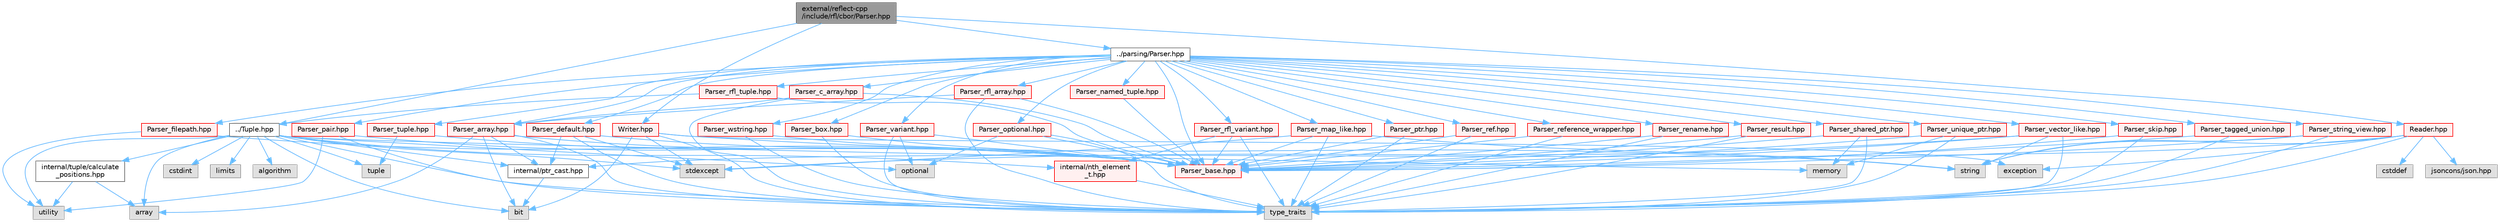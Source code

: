 digraph "external/reflect-cpp/include/rfl/cbor/Parser.hpp"
{
 // LATEX_PDF_SIZE
  bgcolor="transparent";
  edge [fontname=Helvetica,fontsize=10,labelfontname=Helvetica,labelfontsize=10];
  node [fontname=Helvetica,fontsize=10,shape=box,height=0.2,width=0.4];
  Node1 [id="Node000001",label="external/reflect-cpp\l/include/rfl/cbor/Parser.hpp",height=0.2,width=0.4,color="gray40", fillcolor="grey60", style="filled", fontcolor="black",tooltip=" "];
  Node1 -> Node2 [id="edge1_Node000001_Node000002",color="steelblue1",style="solid",tooltip=" "];
  Node2 [id="Node000002",label="../Tuple.hpp",height=0.2,width=0.4,color="grey40", fillcolor="white", style="filled",URL="$_tuple_8hpp.html",tooltip=" "];
  Node2 -> Node3 [id="edge2_Node000002_Node000003",color="steelblue1",style="solid",tooltip=" "];
  Node3 [id="Node000003",label="algorithm",height=0.2,width=0.4,color="grey60", fillcolor="#E0E0E0", style="filled",tooltip=" "];
  Node2 -> Node4 [id="edge3_Node000002_Node000004",color="steelblue1",style="solid",tooltip=" "];
  Node4 [id="Node000004",label="array",height=0.2,width=0.4,color="grey60", fillcolor="#E0E0E0", style="filled",tooltip=" "];
  Node2 -> Node5 [id="edge4_Node000002_Node000005",color="steelblue1",style="solid",tooltip=" "];
  Node5 [id="Node000005",label="bit",height=0.2,width=0.4,color="grey60", fillcolor="#E0E0E0", style="filled",tooltip=" "];
  Node2 -> Node6 [id="edge5_Node000002_Node000006",color="steelblue1",style="solid",tooltip=" "];
  Node6 [id="Node000006",label="cstdint",height=0.2,width=0.4,color="grey60", fillcolor="#E0E0E0", style="filled",tooltip=" "];
  Node2 -> Node7 [id="edge6_Node000002_Node000007",color="steelblue1",style="solid",tooltip=" "];
  Node7 [id="Node000007",label="limits",height=0.2,width=0.4,color="grey60", fillcolor="#E0E0E0", style="filled",tooltip=" "];
  Node2 -> Node8 [id="edge7_Node000002_Node000008",color="steelblue1",style="solid",tooltip=" "];
  Node8 [id="Node000008",label="memory",height=0.2,width=0.4,color="grey60", fillcolor="#E0E0E0", style="filled",tooltip=" "];
  Node2 -> Node9 [id="edge8_Node000002_Node000009",color="steelblue1",style="solid",tooltip=" "];
  Node9 [id="Node000009",label="optional",height=0.2,width=0.4,color="grey60", fillcolor="#E0E0E0", style="filled",tooltip=" "];
  Node2 -> Node10 [id="edge9_Node000002_Node000010",color="steelblue1",style="solid",tooltip=" "];
  Node10 [id="Node000010",label="stdexcept",height=0.2,width=0.4,color="grey60", fillcolor="#E0E0E0", style="filled",tooltip=" "];
  Node2 -> Node11 [id="edge10_Node000002_Node000011",color="steelblue1",style="solid",tooltip=" "];
  Node11 [id="Node000011",label="tuple",height=0.2,width=0.4,color="grey60", fillcolor="#E0E0E0", style="filled",tooltip=" "];
  Node2 -> Node12 [id="edge11_Node000002_Node000012",color="steelblue1",style="solid",tooltip=" "];
  Node12 [id="Node000012",label="type_traits",height=0.2,width=0.4,color="grey60", fillcolor="#E0E0E0", style="filled",tooltip=" "];
  Node2 -> Node13 [id="edge12_Node000002_Node000013",color="steelblue1",style="solid",tooltip=" "];
  Node13 [id="Node000013",label="utility",height=0.2,width=0.4,color="grey60", fillcolor="#E0E0E0", style="filled",tooltip=" "];
  Node2 -> Node14 [id="edge13_Node000002_Node000014",color="steelblue1",style="solid",tooltip=" "];
  Node14 [id="Node000014",label="internal/nth_element\l_t.hpp",height=0.2,width=0.4,color="red", fillcolor="#FFF0F0", style="filled",URL="$nth__element__t_8hpp.html",tooltip=" "];
  Node14 -> Node12 [id="edge14_Node000014_Node000012",color="steelblue1",style="solid",tooltip=" "];
  Node2 -> Node16 [id="edge15_Node000002_Node000016",color="steelblue1",style="solid",tooltip=" "];
  Node16 [id="Node000016",label="internal/ptr_cast.hpp",height=0.2,width=0.4,color="grey40", fillcolor="white", style="filled",URL="$ptr__cast_8hpp.html",tooltip=" "];
  Node16 -> Node5 [id="edge16_Node000016_Node000005",color="steelblue1",style="solid",tooltip=" "];
  Node2 -> Node17 [id="edge17_Node000002_Node000017",color="steelblue1",style="solid",tooltip=" "];
  Node17 [id="Node000017",label="internal/tuple/calculate\l_positions.hpp",height=0.2,width=0.4,color="grey40", fillcolor="white", style="filled",URL="$calculate__positions_8hpp.html",tooltip=" "];
  Node17 -> Node4 [id="edge18_Node000017_Node000004",color="steelblue1",style="solid",tooltip=" "];
  Node17 -> Node13 [id="edge19_Node000017_Node000013",color="steelblue1",style="solid",tooltip=" "];
  Node1 -> Node18 [id="edge20_Node000001_Node000018",color="steelblue1",style="solid",tooltip=" "];
  Node18 [id="Node000018",label="../parsing/Parser.hpp",height=0.2,width=0.4,color="grey40", fillcolor="white", style="filled",URL="$parsing_2_parser_8hpp.html",tooltip=" "];
  Node18 -> Node19 [id="edge21_Node000018_Node000019",color="steelblue1",style="solid",tooltip=" "];
  Node19 [id="Node000019",label="Parser_array.hpp",height=0.2,width=0.4,color="red", fillcolor="#FFF0F0", style="filled",URL="$_parser__array_8hpp.html",tooltip=" "];
  Node19 -> Node4 [id="edge22_Node000019_Node000004",color="steelblue1",style="solid",tooltip=" "];
  Node19 -> Node5 [id="edge23_Node000019_Node000005",color="steelblue1",style="solid",tooltip=" "];
  Node19 -> Node12 [id="edge24_Node000019_Node000012",color="steelblue1",style="solid",tooltip=" "];
  Node19 -> Node16 [id="edge25_Node000019_Node000016",color="steelblue1",style="solid",tooltip=" "];
  Node19 -> Node35 [id="edge26_Node000019_Node000035",color="steelblue1",style="solid",tooltip=" "];
  Node35 [id="Node000035",label="Parser_base.hpp",height=0.2,width=0.4,color="red", fillcolor="#FFF0F0", style="filled",URL="$_parser__base_8hpp.html",tooltip=" "];
  Node18 -> Node35 [id="edge27_Node000018_Node000035",color="steelblue1",style="solid",tooltip=" "];
  Node18 -> Node62 [id="edge28_Node000018_Node000062",color="steelblue1",style="solid",tooltip=" "];
  Node62 [id="Node000062",label="Parser_box.hpp",height=0.2,width=0.4,color="red", fillcolor="#FFF0F0", style="filled",URL="$_parser__box_8hpp.html",tooltip=" "];
  Node62 -> Node12 [id="edge29_Node000062_Node000012",color="steelblue1",style="solid",tooltip=" "];
  Node62 -> Node35 [id="edge30_Node000062_Node000035",color="steelblue1",style="solid",tooltip=" "];
  Node18 -> Node64 [id="edge31_Node000018_Node000064",color="steelblue1",style="solid",tooltip=" "];
  Node64 [id="Node000064",label="Parser_c_array.hpp",height=0.2,width=0.4,color="red", fillcolor="#FFF0F0", style="filled",URL="$_parser__c__array_8hpp.html",tooltip=" "];
  Node64 -> Node12 [id="edge32_Node000064_Node000012",color="steelblue1",style="solid",tooltip=" "];
  Node64 -> Node19 [id="edge33_Node000064_Node000019",color="steelblue1",style="solid",tooltip=" "];
  Node64 -> Node35 [id="edge34_Node000064_Node000035",color="steelblue1",style="solid",tooltip=" "];
  Node18 -> Node65 [id="edge35_Node000018_Node000065",color="steelblue1",style="solid",tooltip=" "];
  Node65 [id="Node000065",label="Parser_default.hpp",height=0.2,width=0.4,color="red", fillcolor="#FFF0F0", style="filled",URL="$_parser__default_8hpp.html",tooltip=" "];
  Node65 -> Node10 [id="edge36_Node000065_Node000010",color="steelblue1",style="solid",tooltip=" "];
  Node65 -> Node12 [id="edge37_Node000065_Node000012",color="steelblue1",style="solid",tooltip=" "];
  Node65 -> Node16 [id="edge38_Node000065_Node000016",color="steelblue1",style="solid",tooltip=" "];
  Node65 -> Node35 [id="edge39_Node000065_Node000035",color="steelblue1",style="solid",tooltip=" "];
  Node18 -> Node168 [id="edge40_Node000018_Node000168",color="steelblue1",style="solid",tooltip=" "];
  Node168 [id="Node000168",label="Parser_filepath.hpp",height=0.2,width=0.4,color="red", fillcolor="#FFF0F0", style="filled",URL="$_parser__filepath_8hpp.html",tooltip=" "];
  Node168 -> Node13 [id="edge41_Node000168_Node000013",color="steelblue1",style="solid",tooltip=" "];
  Node168 -> Node35 [id="edge42_Node000168_Node000035",color="steelblue1",style="solid",tooltip=" "];
  Node18 -> Node170 [id="edge43_Node000018_Node000170",color="steelblue1",style="solid",tooltip=" "];
  Node170 [id="Node000170",label="Parser_map_like.hpp",height=0.2,width=0.4,color="red", fillcolor="#FFF0F0", style="filled",URL="$_parser__map__like_8hpp.html",tooltip=" "];
  Node170 -> Node10 [id="edge44_Node000170_Node000010",color="steelblue1",style="solid",tooltip=" "];
  Node170 -> Node27 [id="edge45_Node000170_Node000027",color="steelblue1",style="solid",tooltip=" "];
  Node27 [id="Node000027",label="string",height=0.2,width=0.4,color="grey60", fillcolor="#E0E0E0", style="filled",tooltip=" "];
  Node170 -> Node12 [id="edge46_Node000170_Node000012",color="steelblue1",style="solid",tooltip=" "];
  Node170 -> Node35 [id="edge47_Node000170_Node000035",color="steelblue1",style="solid",tooltip=" "];
  Node18 -> Node176 [id="edge48_Node000018_Node000176",color="steelblue1",style="solid",tooltip=" "];
  Node176 [id="Node000176",label="Parser_named_tuple.hpp",height=0.2,width=0.4,color="red", fillcolor="#FFF0F0", style="filled",URL="$_parser__named__tuple_8hpp.html",tooltip=" "];
  Node176 -> Node35 [id="edge49_Node000176_Node000035",color="steelblue1",style="solid",tooltip=" "];
  Node18 -> Node198 [id="edge50_Node000018_Node000198",color="steelblue1",style="solid",tooltip=" "];
  Node198 [id="Node000198",label="Parser_optional.hpp",height=0.2,width=0.4,color="red", fillcolor="#FFF0F0", style="filled",URL="$_parser__optional_8hpp.html",tooltip=" "];
  Node198 -> Node9 [id="edge51_Node000198_Node000009",color="steelblue1",style="solid",tooltip=" "];
  Node198 -> Node12 [id="edge52_Node000198_Node000012",color="steelblue1",style="solid",tooltip=" "];
  Node198 -> Node35 [id="edge53_Node000198_Node000035",color="steelblue1",style="solid",tooltip=" "];
  Node18 -> Node200 [id="edge54_Node000018_Node000200",color="steelblue1",style="solid",tooltip=" "];
  Node200 [id="Node000200",label="Parser_pair.hpp",height=0.2,width=0.4,color="red", fillcolor="#FFF0F0", style="filled",URL="$_parser__pair_8hpp.html",tooltip=" "];
  Node200 -> Node12 [id="edge55_Node000200_Node000012",color="steelblue1",style="solid",tooltip=" "];
  Node200 -> Node13 [id="edge56_Node000200_Node000013",color="steelblue1",style="solid",tooltip=" "];
  Node200 -> Node35 [id="edge57_Node000200_Node000035",color="steelblue1",style="solid",tooltip=" "];
  Node18 -> Node201 [id="edge58_Node000018_Node000201",color="steelblue1",style="solid",tooltip=" "];
  Node201 [id="Node000201",label="Parser_ptr.hpp",height=0.2,width=0.4,color="red", fillcolor="#FFF0F0", style="filled",URL="$_parser__ptr_8hpp.html",tooltip=" "];
  Node201 -> Node12 [id="edge59_Node000201_Node000012",color="steelblue1",style="solid",tooltip=" "];
  Node201 -> Node35 [id="edge60_Node000201_Node000035",color="steelblue1",style="solid",tooltip=" "];
  Node18 -> Node202 [id="edge61_Node000018_Node000202",color="steelblue1",style="solid",tooltip=" "];
  Node202 [id="Node000202",label="Parser_ref.hpp",height=0.2,width=0.4,color="red", fillcolor="#FFF0F0", style="filled",URL="$_parser__ref_8hpp.html",tooltip=" "];
  Node202 -> Node12 [id="edge62_Node000202_Node000012",color="steelblue1",style="solid",tooltip=" "];
  Node202 -> Node35 [id="edge63_Node000202_Node000035",color="steelblue1",style="solid",tooltip=" "];
  Node18 -> Node203 [id="edge64_Node000018_Node000203",color="steelblue1",style="solid",tooltip=" "];
  Node203 [id="Node000203",label="Parser_reference_wrapper.hpp",height=0.2,width=0.4,color="red", fillcolor="#FFF0F0", style="filled",URL="$_parser__reference__wrapper_8hpp.html",tooltip=" "];
  Node203 -> Node12 [id="edge65_Node000203_Node000012",color="steelblue1",style="solid",tooltip=" "];
  Node203 -> Node35 [id="edge66_Node000203_Node000035",color="steelblue1",style="solid",tooltip=" "];
  Node18 -> Node204 [id="edge67_Node000018_Node000204",color="steelblue1",style="solid",tooltip=" "];
  Node204 [id="Node000204",label="Parser_rename.hpp",height=0.2,width=0.4,color="red", fillcolor="#FFF0F0", style="filled",URL="$_parser__rename_8hpp.html",tooltip=" "];
  Node204 -> Node12 [id="edge68_Node000204_Node000012",color="steelblue1",style="solid",tooltip=" "];
  Node204 -> Node35 [id="edge69_Node000204_Node000035",color="steelblue1",style="solid",tooltip=" "];
  Node18 -> Node205 [id="edge70_Node000018_Node000205",color="steelblue1",style="solid",tooltip=" "];
  Node205 [id="Node000205",label="Parser_result.hpp",height=0.2,width=0.4,color="red", fillcolor="#FFF0F0", style="filled",URL="$_parser__result_8hpp.html",tooltip=" "];
  Node205 -> Node12 [id="edge71_Node000205_Node000012",color="steelblue1",style="solid",tooltip=" "];
  Node205 -> Node35 [id="edge72_Node000205_Node000035",color="steelblue1",style="solid",tooltip=" "];
  Node18 -> Node206 [id="edge73_Node000018_Node000206",color="steelblue1",style="solid",tooltip=" "];
  Node206 [id="Node000206",label="Parser_rfl_array.hpp",height=0.2,width=0.4,color="red", fillcolor="#FFF0F0", style="filled",URL="$_parser__rfl__array_8hpp.html",tooltip=" "];
  Node206 -> Node12 [id="edge74_Node000206_Node000012",color="steelblue1",style="solid",tooltip=" "];
  Node206 -> Node19 [id="edge75_Node000206_Node000019",color="steelblue1",style="solid",tooltip=" "];
  Node206 -> Node35 [id="edge76_Node000206_Node000035",color="steelblue1",style="solid",tooltip=" "];
  Node18 -> Node207 [id="edge77_Node000018_Node000207",color="steelblue1",style="solid",tooltip=" "];
  Node207 [id="Node000207",label="Parser_rfl_tuple.hpp",height=0.2,width=0.4,color="red", fillcolor="#FFF0F0", style="filled",URL="$_parser__rfl__tuple_8hpp.html",tooltip=" "];
  Node207 -> Node2 [id="edge78_Node000207_Node000002",color="steelblue1",style="solid",tooltip=" "];
  Node207 -> Node35 [id="edge79_Node000207_Node000035",color="steelblue1",style="solid",tooltip=" "];
  Node18 -> Node213 [id="edge80_Node000018_Node000213",color="steelblue1",style="solid",tooltip=" "];
  Node213 [id="Node000213",label="Parser_rfl_variant.hpp",height=0.2,width=0.4,color="red", fillcolor="#FFF0F0", style="filled",URL="$_parser__rfl__variant_8hpp.html",tooltip=" "];
  Node213 -> Node12 [id="edge81_Node000213_Node000012",color="steelblue1",style="solid",tooltip=" "];
  Node213 -> Node14 [id="edge82_Node000213_Node000014",color="steelblue1",style="solid",tooltip=" "];
  Node213 -> Node35 [id="edge83_Node000213_Node000035",color="steelblue1",style="solid",tooltip=" "];
  Node18 -> Node225 [id="edge84_Node000018_Node000225",color="steelblue1",style="solid",tooltip=" "];
  Node225 [id="Node000225",label="Parser_shared_ptr.hpp",height=0.2,width=0.4,color="red", fillcolor="#FFF0F0", style="filled",URL="$_parser__shared__ptr_8hpp.html",tooltip=" "];
  Node225 -> Node8 [id="edge85_Node000225_Node000008",color="steelblue1",style="solid",tooltip=" "];
  Node225 -> Node12 [id="edge86_Node000225_Node000012",color="steelblue1",style="solid",tooltip=" "];
  Node225 -> Node35 [id="edge87_Node000225_Node000035",color="steelblue1",style="solid",tooltip=" "];
  Node18 -> Node227 [id="edge88_Node000018_Node000227",color="steelblue1",style="solid",tooltip=" "];
  Node227 [id="Node000227",label="Parser_skip.hpp",height=0.2,width=0.4,color="red", fillcolor="#FFF0F0", style="filled",URL="$_parser__skip_8hpp.html",tooltip=" "];
  Node227 -> Node12 [id="edge89_Node000227_Node000012",color="steelblue1",style="solid",tooltip=" "];
  Node227 -> Node35 [id="edge90_Node000227_Node000035",color="steelblue1",style="solid",tooltip=" "];
  Node18 -> Node228 [id="edge91_Node000018_Node000228",color="steelblue1",style="solid",tooltip=" "];
  Node228 [id="Node000228",label="Parser_string_view.hpp",height=0.2,width=0.4,color="red", fillcolor="#FFF0F0", style="filled",URL="$_parser__string__view_8hpp.html",tooltip=" "];
  Node228 -> Node27 [id="edge92_Node000228_Node000027",color="steelblue1",style="solid",tooltip=" "];
  Node228 -> Node12 [id="edge93_Node000228_Node000012",color="steelblue1",style="solid",tooltip=" "];
  Node228 -> Node35 [id="edge94_Node000228_Node000035",color="steelblue1",style="solid",tooltip=" "];
  Node18 -> Node229 [id="edge95_Node000018_Node000229",color="steelblue1",style="solid",tooltip=" "];
  Node229 [id="Node000229",label="Parser_tagged_union.hpp",height=0.2,width=0.4,color="red", fillcolor="#FFF0F0", style="filled",URL="$_parser__tagged__union_8hpp.html",tooltip=" "];
  Node229 -> Node12 [id="edge96_Node000229_Node000012",color="steelblue1",style="solid",tooltip=" "];
  Node229 -> Node35 [id="edge97_Node000229_Node000035",color="steelblue1",style="solid",tooltip=" "];
  Node18 -> Node231 [id="edge98_Node000018_Node000231",color="steelblue1",style="solid",tooltip=" "];
  Node231 [id="Node000231",label="Parser_tuple.hpp",height=0.2,width=0.4,color="red", fillcolor="#FFF0F0", style="filled",URL="$_parser__tuple_8hpp.html",tooltip=" "];
  Node231 -> Node11 [id="edge99_Node000231_Node000011",color="steelblue1",style="solid",tooltip=" "];
  Node231 -> Node35 [id="edge100_Node000231_Node000035",color="steelblue1",style="solid",tooltip=" "];
  Node18 -> Node232 [id="edge101_Node000018_Node000232",color="steelblue1",style="solid",tooltip=" "];
  Node232 [id="Node000232",label="Parser_unique_ptr.hpp",height=0.2,width=0.4,color="red", fillcolor="#FFF0F0", style="filled",URL="$_parser__unique__ptr_8hpp.html",tooltip=" "];
  Node232 -> Node8 [id="edge102_Node000232_Node000008",color="steelblue1",style="solid",tooltip=" "];
  Node232 -> Node12 [id="edge103_Node000232_Node000012",color="steelblue1",style="solid",tooltip=" "];
  Node232 -> Node35 [id="edge104_Node000232_Node000035",color="steelblue1",style="solid",tooltip=" "];
  Node18 -> Node234 [id="edge105_Node000018_Node000234",color="steelblue1",style="solid",tooltip=" "];
  Node234 [id="Node000234",label="Parser_variant.hpp",height=0.2,width=0.4,color="red", fillcolor="#FFF0F0", style="filled",URL="$_parser__variant_8hpp.html",tooltip=" "];
  Node234 -> Node9 [id="edge106_Node000234_Node000009",color="steelblue1",style="solid",tooltip=" "];
  Node234 -> Node12 [id="edge107_Node000234_Node000012",color="steelblue1",style="solid",tooltip=" "];
  Node234 -> Node35 [id="edge108_Node000234_Node000035",color="steelblue1",style="solid",tooltip=" "];
  Node18 -> Node235 [id="edge109_Node000018_Node000235",color="steelblue1",style="solid",tooltip=" "];
  Node235 [id="Node000235",label="Parser_vector_like.hpp",height=0.2,width=0.4,color="red", fillcolor="#FFF0F0", style="filled",URL="$_parser__vector__like_8hpp.html",tooltip=" "];
  Node235 -> Node10 [id="edge110_Node000235_Node000010",color="steelblue1",style="solid",tooltip=" "];
  Node235 -> Node27 [id="edge111_Node000235_Node000027",color="steelblue1",style="solid",tooltip=" "];
  Node235 -> Node12 [id="edge112_Node000235_Node000012",color="steelblue1",style="solid",tooltip=" "];
  Node235 -> Node35 [id="edge113_Node000235_Node000035",color="steelblue1",style="solid",tooltip=" "];
  Node18 -> Node242 [id="edge114_Node000018_Node000242",color="steelblue1",style="solid",tooltip=" "];
  Node242 [id="Node000242",label="Parser_wstring.hpp",height=0.2,width=0.4,color="red", fillcolor="#FFF0F0", style="filled",URL="$_parser__wstring_8hpp.html",tooltip=" "];
  Node242 -> Node12 [id="edge115_Node000242_Node000012",color="steelblue1",style="solid",tooltip=" "];
  Node242 -> Node35 [id="edge116_Node000242_Node000035",color="steelblue1",style="solid",tooltip=" "];
  Node1 -> Node243 [id="edge117_Node000001_Node000243",color="steelblue1",style="solid",tooltip=" "];
  Node243 [id="Node000243",label="Reader.hpp",height=0.2,width=0.4,color="red", fillcolor="#FFF0F0", style="filled",URL="$cbor_2_reader_8hpp.html",tooltip=" "];
  Node243 -> Node33 [id="edge118_Node000243_Node000033",color="steelblue1",style="solid",tooltip=" "];
  Node33 [id="Node000033",label="cstddef",height=0.2,width=0.4,color="grey60", fillcolor="#E0E0E0", style="filled",tooltip=" "];
  Node243 -> Node244 [id="edge119_Node000243_Node000244",color="steelblue1",style="solid",tooltip=" "];
  Node244 [id="Node000244",label="exception",height=0.2,width=0.4,color="grey60", fillcolor="#E0E0E0", style="filled",tooltip=" "];
  Node243 -> Node245 [id="edge120_Node000243_Node000245",color="steelblue1",style="solid",tooltip=" "];
  Node245 [id="Node000245",label="jsoncons/json.hpp",height=0.2,width=0.4,color="grey60", fillcolor="#E0E0E0", style="filled",tooltip=" "];
  Node243 -> Node27 [id="edge121_Node000243_Node000027",color="steelblue1",style="solid",tooltip=" "];
  Node243 -> Node12 [id="edge122_Node000243_Node000012",color="steelblue1",style="solid",tooltip=" "];
  Node243 -> Node16 [id="edge123_Node000243_Node000016",color="steelblue1",style="solid",tooltip=" "];
  Node1 -> Node246 [id="edge124_Node000001_Node000246",color="steelblue1",style="solid",tooltip=" "];
  Node246 [id="Node000246",label="Writer.hpp",height=0.2,width=0.4,color="red", fillcolor="#FFF0F0", style="filled",URL="$cbor_2_writer_8hpp.html",tooltip=" "];
  Node246 -> Node5 [id="edge125_Node000246_Node000005",color="steelblue1",style="solid",tooltip=" "];
  Node246 -> Node244 [id="edge126_Node000246_Node000244",color="steelblue1",style="solid",tooltip=" "];
  Node246 -> Node10 [id="edge127_Node000246_Node000010",color="steelblue1",style="solid",tooltip=" "];
  Node246 -> Node27 [id="edge128_Node000246_Node000027",color="steelblue1",style="solid",tooltip=" "];
  Node246 -> Node12 [id="edge129_Node000246_Node000012",color="steelblue1",style="solid",tooltip=" "];
}

